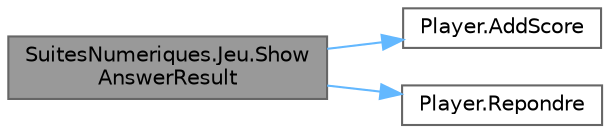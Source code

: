 digraph "SuitesNumeriques.Jeu.ShowAnswerResult"
{
 // LATEX_PDF_SIZE
  bgcolor="transparent";
  edge [fontname=Helvetica,fontsize=10,labelfontname=Helvetica,labelfontsize=10];
  node [fontname=Helvetica,fontsize=10,shape=box,height=0.2,width=0.4];
  rankdir="LR";
  Node1 [id="Node000001",label="SuitesNumeriques.Jeu.Show\lAnswerResult",height=0.2,width=0.4,color="gray40", fillcolor="grey60", style="filled", fontcolor="black",tooltip="Affiche le résultat dans une message box (maladroit car n'est qu'un appel d'une méthode de Player)"];
  Node1 -> Node2 [id="edge1_Node000001_Node000002",color="steelblue1",style="solid",tooltip=" "];
  Node2 [id="Node000002",label="Player.AddScore",height=0.2,width=0.4,color="grey40", fillcolor="white", style="filled",URL="$class_player.html#a9e917f1f4be96b145e90e3b673036be5",tooltip="Ajoute les points de réponse à une question."];
  Node1 -> Node3 [id="edge2_Node000001_Node000003",color="steelblue1",style="solid",tooltip=" "];
  Node3 [id="Node000003",label="Player.Repondre",height=0.2,width=0.4,color="grey40", fillcolor="white", style="filled",URL="$class_player.html#ae092ed81316e600adb40494143e0ac72",tooltip="Traiter la réponse d'un joueur par rapport à la question."];
}
